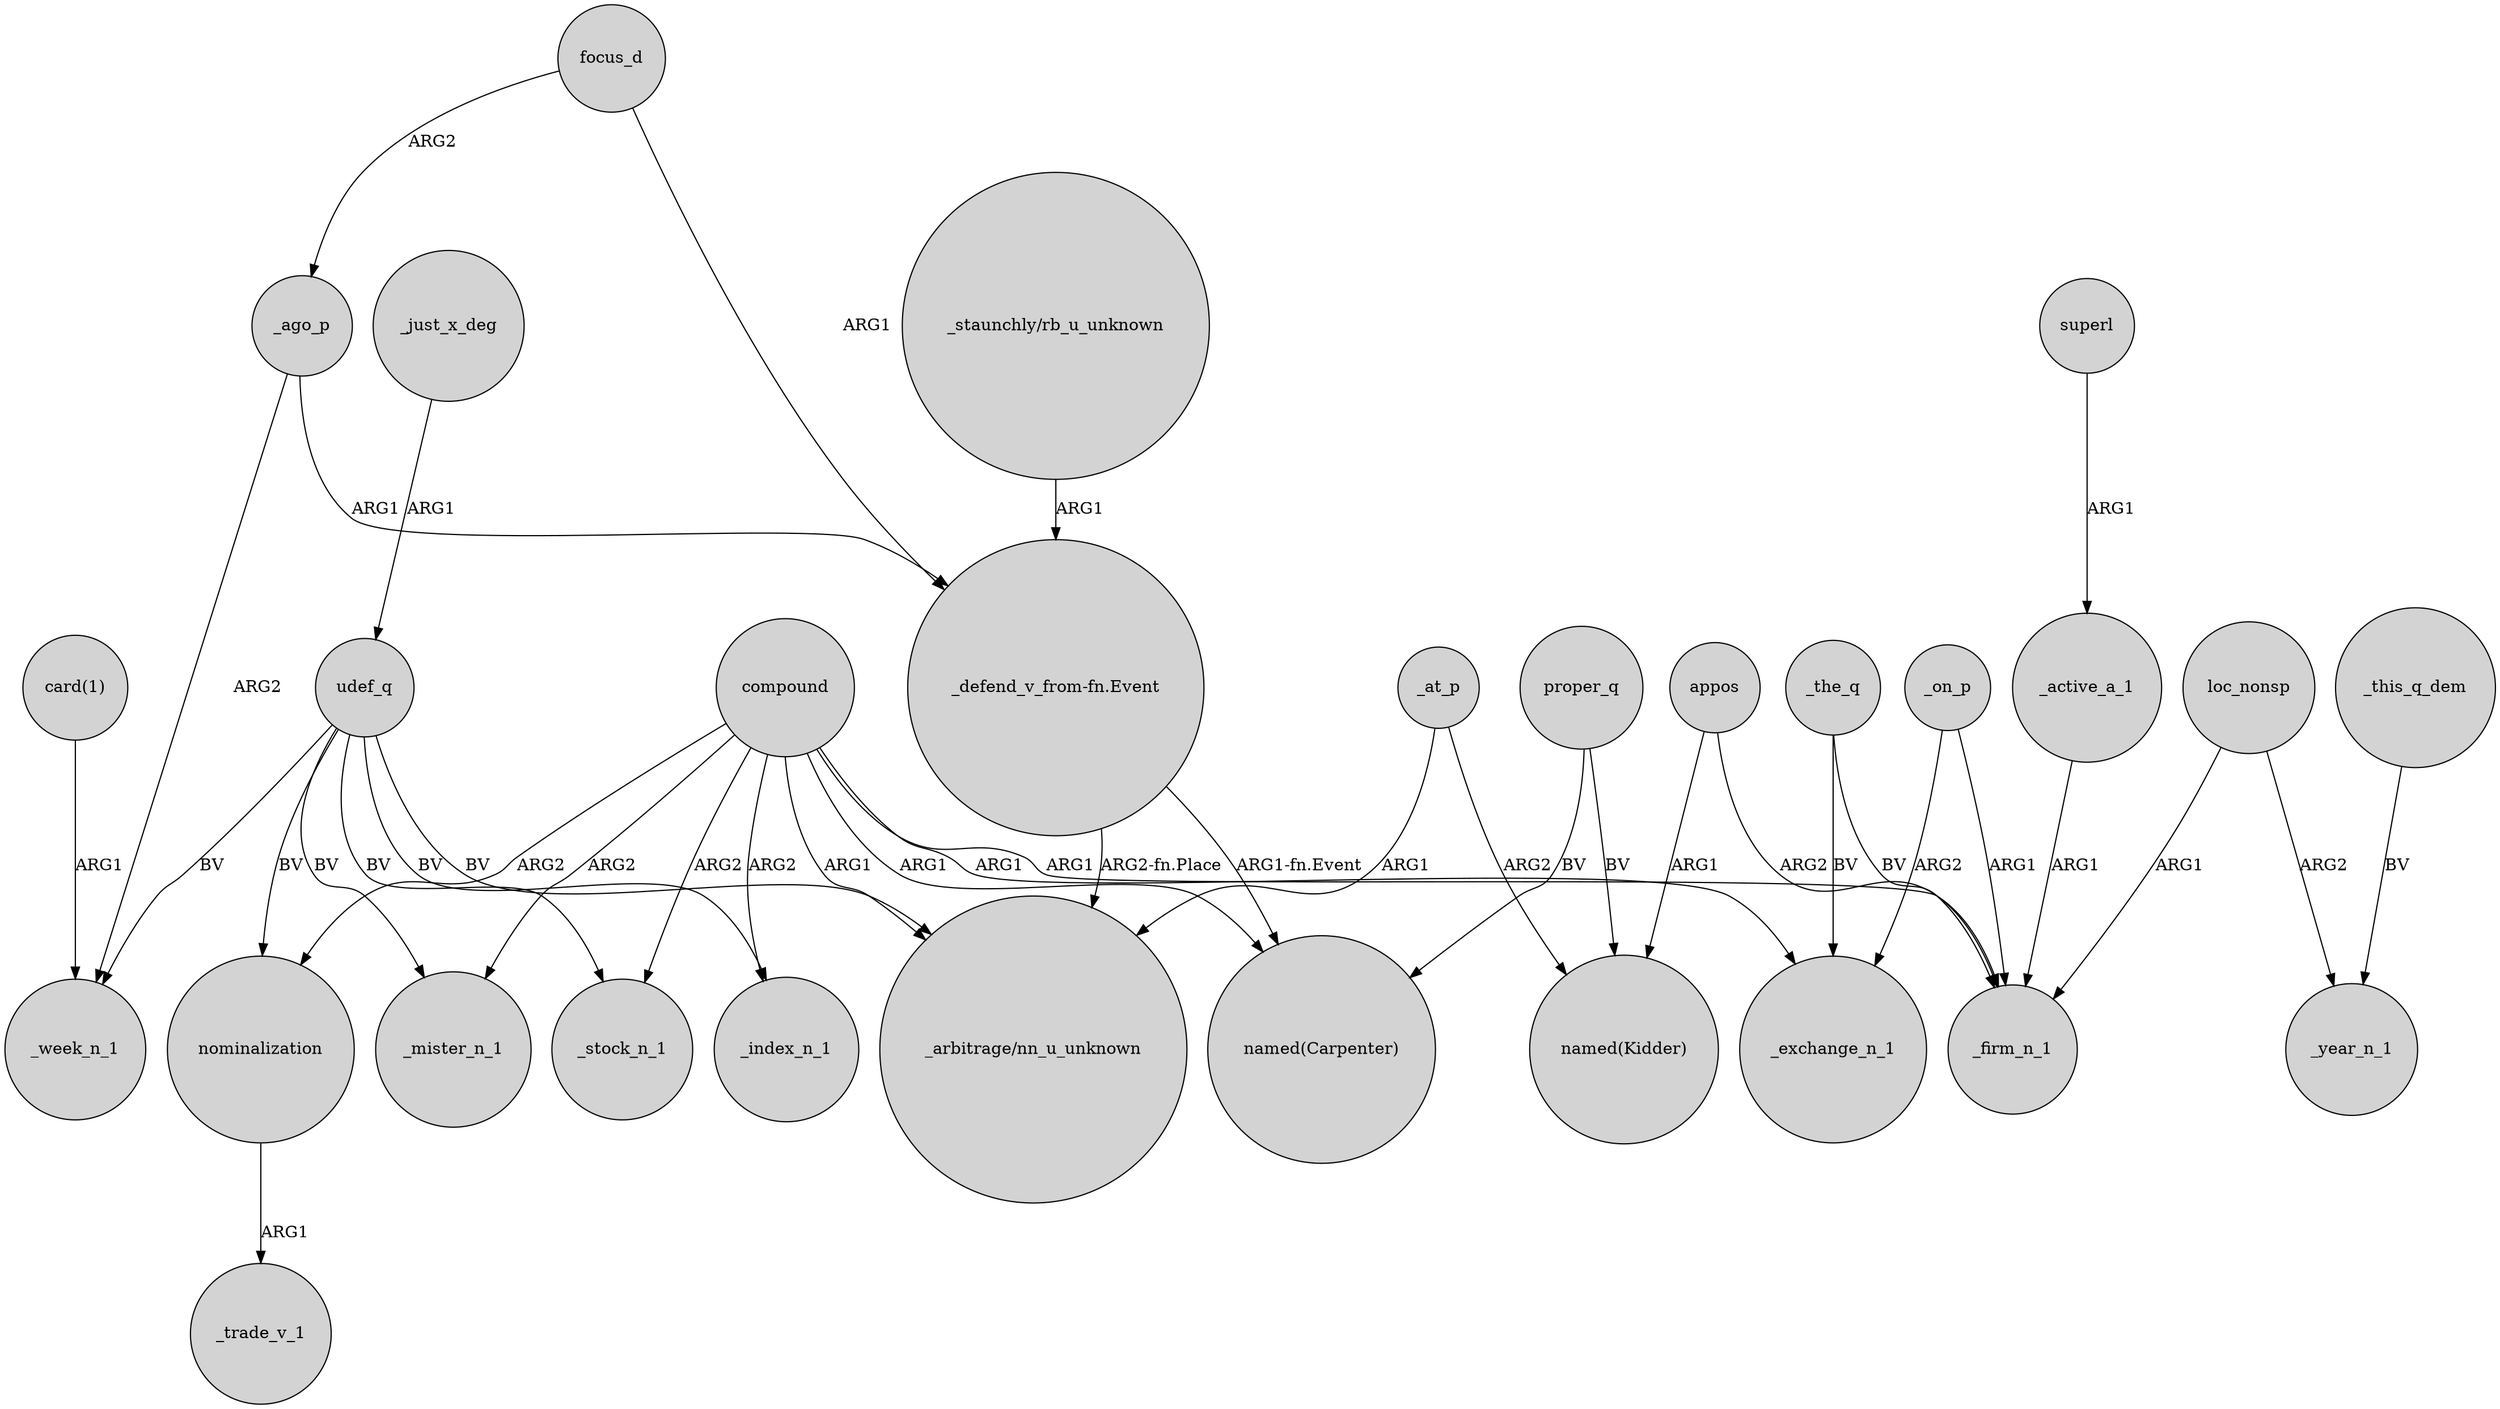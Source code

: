 digraph {
	node [shape=circle style=filled]
	_at_p -> "_arbitrage/nn_u_unknown" [label=ARG1]
	compound -> _mister_n_1 [label=ARG2]
	"card(1)" -> _week_n_1 [label=ARG1]
	"_defend_v_from-fn.Event" -> "_arbitrage/nn_u_unknown" [label="ARG2-fn.Place"]
	focus_d -> _ago_p [label=ARG2]
	udef_q -> nominalization [label=BV]
	focus_d -> "_defend_v_from-fn.Event" [label=ARG1]
	appos -> _firm_n_1 [label=ARG2]
	udef_q -> _index_n_1 [label=BV]
	"_staunchly/rb_u_unknown" -> "_defend_v_from-fn.Event" [label=ARG1]
	udef_q -> _mister_n_1 [label=BV]
	_ago_p -> "_defend_v_from-fn.Event" [label=ARG1]
	_on_p -> _exchange_n_1 [label=ARG2]
	proper_q -> "named(Carpenter)" [label=BV]
	loc_nonsp -> _year_n_1 [label=ARG2]
	compound -> _exchange_n_1 [label=ARG1]
	compound -> nominalization [label=ARG2]
	udef_q -> _week_n_1 [label=BV]
	_ago_p -> _week_n_1 [label=ARG2]
	udef_q -> _stock_n_1 [label=BV]
	superl -> _active_a_1 [label=ARG1]
	_at_p -> "named(Kidder)" [label=ARG2]
	_the_q -> _firm_n_1 [label=BV]
	compound -> _stock_n_1 [label=ARG2]
	udef_q -> "_arbitrage/nn_u_unknown" [label=BV]
	compound -> _index_n_1 [label=ARG2]
	_this_q_dem -> _year_n_1 [label=BV]
	compound -> "_arbitrage/nn_u_unknown" [label=ARG1]
	_on_p -> _firm_n_1 [label=ARG1]
	compound -> _firm_n_1 [label=ARG1]
	loc_nonsp -> _firm_n_1 [label=ARG1]
	appos -> "named(Kidder)" [label=ARG1]
	_the_q -> _exchange_n_1 [label=BV]
	"_defend_v_from-fn.Event" -> "named(Carpenter)" [label="ARG1-fn.Event"]
	compound -> "named(Carpenter)" [label=ARG1]
	proper_q -> "named(Kidder)" [label=BV]
	_active_a_1 -> _firm_n_1 [label=ARG1]
	nominalization -> _trade_v_1 [label=ARG1]
	_just_x_deg -> udef_q [label=ARG1]
}
